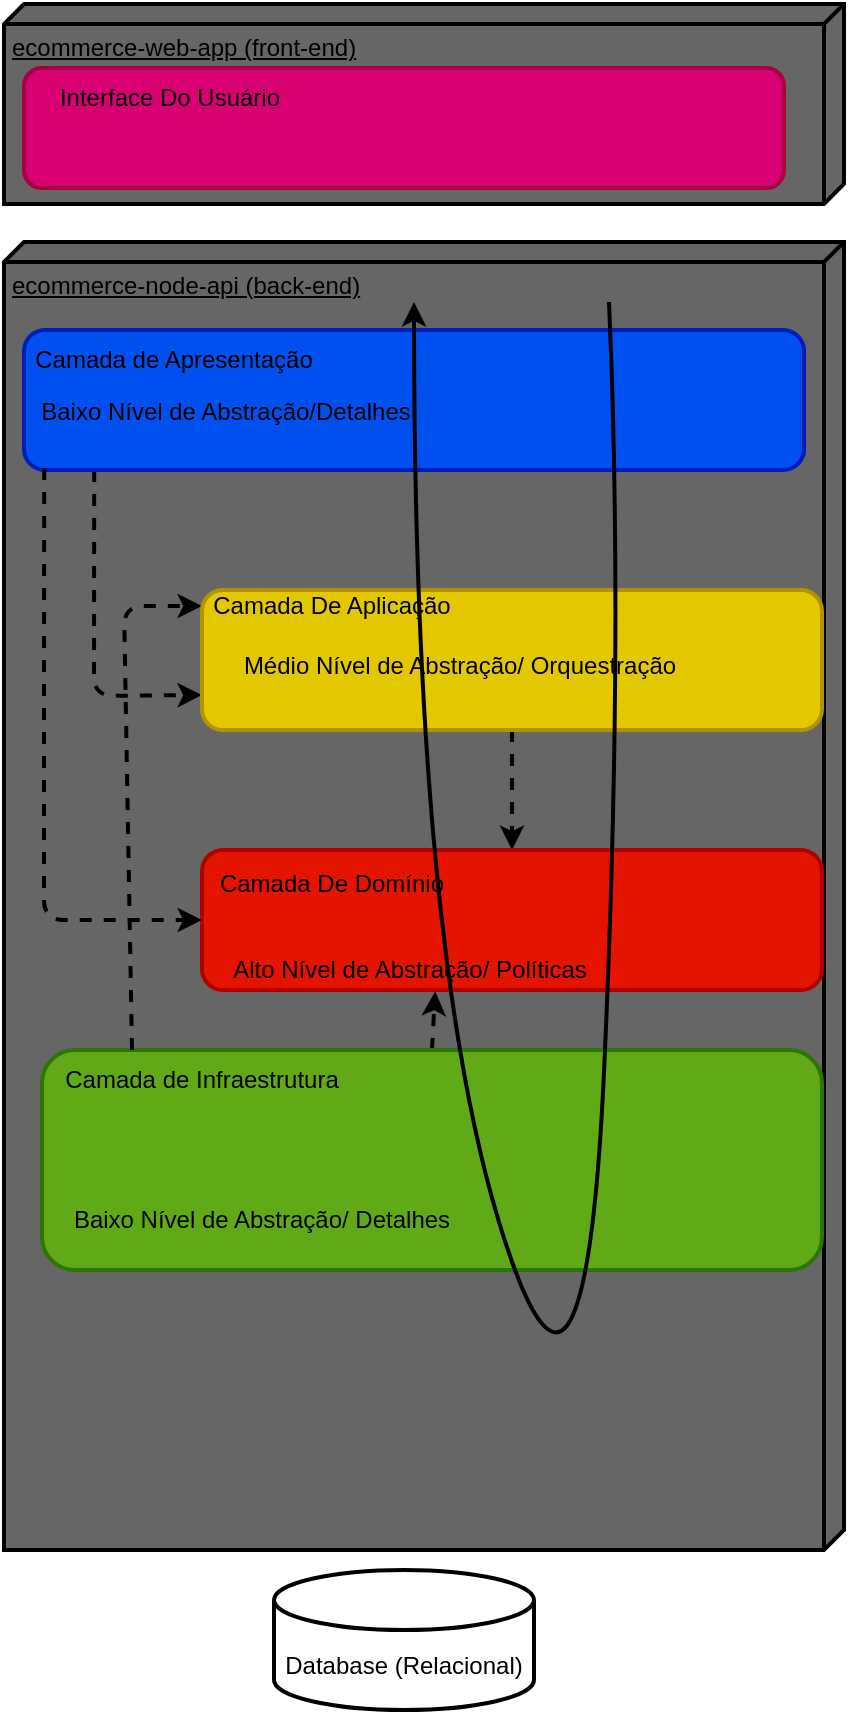 <mxfile>
    <diagram id="ddDUZ0oviB58H6_pVTwg" name="Arquitetura em camadas">
        <mxGraphModel dx="721" dy="619" grid="1" gridSize="10" guides="1" tooltips="1" connect="1" arrows="1" fold="1" page="1" pageScale="1" pageWidth="850" pageHeight="1100" math="0" shadow="0">
            <root>
                <mxCell id="0"/>
                <mxCell id="1" parent="0"/>
                <mxCell id="2" value="ecommerce-node-api (back-end)" style="verticalAlign=top;align=left;spacingTop=8;spacingLeft=2;spacingRight=12;shape=cube;size=10;direction=south;fontStyle=4;html=1;strokeWidth=2;fillColor=#666666;" parent="1" vertex="1">
                    <mxGeometry x="100" y="176" width="420" height="654" as="geometry"/>
                </mxCell>
                <mxCell id="4" value="ecommerce-web-app (front-end)" style="verticalAlign=top;align=left;spacingTop=8;spacingLeft=2;spacingRight=12;shape=cube;size=10;direction=south;fontStyle=4;html=1;strokeWidth=2;fillColor=#666666;" parent="1" vertex="1">
                    <mxGeometry x="100" y="57" width="420" height="100" as="geometry"/>
                </mxCell>
                <mxCell id="5" value="Database (Relacional)" style="shape=cylinder3;whiteSpace=wrap;html=1;boundedLbl=1;backgroundOutline=1;size=15;strokeWidth=2;" parent="1" vertex="1">
                    <mxGeometry x="235" y="840" width="130" height="70" as="geometry"/>
                </mxCell>
                <mxCell id="43" style="edgeStyle=none;html=1;exitX=0.09;exitY=1;exitDx=0;exitDy=0;exitPerimeter=0;entryX=0;entryY=0.75;entryDx=0;entryDy=0;dashed=1;strokeWidth=2;" parent="1" source="8" target="32" edge="1">
                    <mxGeometry relative="1" as="geometry">
                        <Array as="points">
                            <mxPoint x="145" y="403"/>
                        </Array>
                    </mxGeometry>
                </mxCell>
                <mxCell id="8" value="" style="rounded=1;whiteSpace=wrap;html=1;strokeWidth=2;fillColor=#0050ef;fontColor=#ffffff;strokeColor=#001DBC;points=[[0,0,0,0,0],[0,0.26,0,0,0],[0,0.5,0,0,0],[0,0.74,0,0,0],[0.01,0.96,0,0,0],[0.08,1,0,0,0],[0.09,0,0,0,0],[0.25,0,0,0,0],[0.5,0,0,0,0],[0.75,0,0,0,0],[0.75,1,0,0,0],[1,0,0,0,0],[1,0.26,0,0,0],[1,0.5,0,0,0],[1,0.76,0,0,0],[1,1,0,0,0]];" parent="1" vertex="1">
                    <mxGeometry x="110" y="220" width="390" height="70" as="geometry"/>
                </mxCell>
                <mxCell id="46" style="edgeStyle=none;html=1;exitX=0.5;exitY=0;exitDx=0;exitDy=0;exitPerimeter=0;entryX=0.376;entryY=1.01;entryDx=0;entryDy=0;entryPerimeter=0;dashed=1;strokeWidth=2;" parent="1" source="9" target="35" edge="1">
                    <mxGeometry relative="1" as="geometry"/>
                </mxCell>
                <mxCell id="9" value="" style="rounded=1;whiteSpace=wrap;html=1;strokeWidth=2;fillColor=#60A917;fontColor=#ffffff;strokeColor=#2D7600;points=[[0,0,0,0,0],[0,0.25,0,0,0],[0,0.5,0,0,0],[0,0.75,0,0,0],[0,1,0,0,0],[0.04,0,0,0,-3],[0.25,1,0,0,0],[0.5,0,0,0,0],[0.5,1,0,0,0],[0.75,0,0,0,0],[0.75,1,0,0,0],[1,0,0,0,0],[1,0.25,0,0,0],[1,0.5,0,0,0],[1,0.75,0,0,0],[1,1,0,0,0]];" parent="1" vertex="1">
                    <mxGeometry x="119" y="580" width="390" height="110" as="geometry"/>
                </mxCell>
                <mxCell id="10" value="" style="rounded=1;whiteSpace=wrap;html=1;strokeWidth=2;fillColor=#d80073;fontColor=#ffffff;strokeColor=#A50040;" parent="1" vertex="1">
                    <mxGeometry x="110" y="89" width="380" height="60" as="geometry"/>
                </mxCell>
                <mxCell id="14" value="Interface Do Usuário" style="text;html=1;strokeColor=none;fillColor=none;align=center;verticalAlign=middle;whiteSpace=wrap;rounded=0;strokeWidth=2;" parent="1" vertex="1">
                    <mxGeometry x="108" y="89" width="150" height="30" as="geometry"/>
                </mxCell>
                <mxCell id="15" value="Camada de Apresentação" style="text;html=1;strokeColor=none;fillColor=none;align=center;verticalAlign=middle;whiteSpace=wrap;rounded=0;strokeWidth=2;" parent="1" vertex="1">
                    <mxGeometry x="110" y="220" width="150" height="30" as="geometry"/>
                </mxCell>
                <mxCell id="45" style="edgeStyle=none;html=1;exitX=0.25;exitY=0;exitDx=0;exitDy=0;entryX=0;entryY=0.5;entryDx=0;entryDy=0;dashed=1;strokeWidth=2;" parent="1" source="18" target="33" edge="1">
                    <mxGeometry relative="1" as="geometry">
                        <Array as="points">
                            <mxPoint x="160" y="358"/>
                        </Array>
                    </mxGeometry>
                </mxCell>
                <mxCell id="18" value="Camada de Infraestrutura" style="text;html=1;strokeColor=none;fillColor=none;align=center;verticalAlign=middle;whiteSpace=wrap;rounded=0;strokeWidth=2;" parent="1" vertex="1">
                    <mxGeometry x="129" y="580" width="140" height="30" as="geometry"/>
                </mxCell>
                <mxCell id="44" style="edgeStyle=none;html=1;dashed=1;strokeWidth=2;entryX=0.5;entryY=0;entryDx=0;entryDy=0;" parent="1" source="32" target="35" edge="1">
                    <mxGeometry relative="1" as="geometry">
                        <mxPoint x="354" y="460" as="targetPoint"/>
                    </mxGeometry>
                </mxCell>
                <mxCell id="32" value="" style="rounded=1;whiteSpace=wrap;html=1;strokeWidth=2;fillColor=#e3c800;fontColor=#000000;strokeColor=#B09500;" parent="1" vertex="1">
                    <mxGeometry x="199" y="350" width="310" height="70" as="geometry"/>
                </mxCell>
                <mxCell id="33" value="Camada De Aplicação" style="text;html=1;strokeColor=none;fillColor=none;align=center;verticalAlign=middle;whiteSpace=wrap;rounded=0;" parent="1" vertex="1">
                    <mxGeometry x="199" y="343" width="130" height="30" as="geometry"/>
                </mxCell>
                <mxCell id="35" value="" style="rounded=1;whiteSpace=wrap;html=1;strokeWidth=2;fillColor=#e51400;fontColor=#ffffff;strokeColor=#B20000;" parent="1" vertex="1">
                    <mxGeometry x="199" y="480" width="310" height="70" as="geometry"/>
                </mxCell>
                <mxCell id="36" value="Camada De Domínio" style="text;html=1;strokeColor=none;fillColor=none;align=center;verticalAlign=middle;whiteSpace=wrap;rounded=0;" parent="1" vertex="1">
                    <mxGeometry x="205" y="482" width="118" height="30" as="geometry"/>
                </mxCell>
                <mxCell id="37" value="Alto Nível de Abstração/ Políticas" style="text;html=1;strokeColor=none;fillColor=none;align=center;verticalAlign=middle;whiteSpace=wrap;rounded=0;" parent="1" vertex="1">
                    <mxGeometry x="206" y="525" width="194" height="30" as="geometry"/>
                </mxCell>
                <mxCell id="38" value="Baixo Nível de Abstração/ Detalhes" style="text;html=1;strokeColor=none;fillColor=none;align=center;verticalAlign=middle;whiteSpace=wrap;rounded=0;" parent="1" vertex="1">
                    <mxGeometry x="128" y="650" width="202" height="30" as="geometry"/>
                </mxCell>
                <mxCell id="39" value="Baixo Nível de Abstração/Detalhes" style="text;html=1;strokeColor=none;fillColor=none;align=center;verticalAlign=middle;whiteSpace=wrap;rounded=0;" parent="1" vertex="1">
                    <mxGeometry x="112" y="246" width="198" height="30" as="geometry"/>
                </mxCell>
                <mxCell id="47" value="" style="curved=1;endArrow=classic;html=1;strokeWidth=2;exitX=0.75;exitY=0;exitDx=0;exitDy=0;exitPerimeter=0;entryX=0.5;entryY=0;entryDx=0;entryDy=0;entryPerimeter=0;" parent="1" edge="1">
                    <mxGeometry width="50" height="50" relative="1" as="geometry">
                        <mxPoint x="402.5" y="206" as="sourcePoint"/>
                        <mxPoint x="305" y="206" as="targetPoint"/>
                        <Array as="points">
                            <mxPoint x="410" y="376"/>
                            <mxPoint x="390" y="806"/>
                            <mxPoint x="305" y="526"/>
                        </Array>
                    </mxGeometry>
                </mxCell>
                <mxCell id="50" style="edgeStyle=none;html=1;exitX=0.09;exitY=1;exitDx=0;exitDy=0;exitPerimeter=0;entryX=0;entryY=0.5;entryDx=0;entryDy=0;dashed=1;strokeWidth=2;" parent="1" target="35" edge="1">
                    <mxGeometry relative="1" as="geometry">
                        <mxPoint x="120.1" y="289" as="sourcePoint"/>
                        <mxPoint x="174" y="401.5" as="targetPoint"/>
                        <Array as="points">
                            <mxPoint x="120" y="402"/>
                            <mxPoint x="120" y="515"/>
                        </Array>
                    </mxGeometry>
                </mxCell>
                <mxCell id="PRyIJkR5ZUtZD0jD_O2o-50" value="Médio Nível de Abstração/ Orquestração" style="text;html=1;strokeColor=none;fillColor=none;align=center;verticalAlign=middle;whiteSpace=wrap;rounded=0;" parent="1" vertex="1">
                    <mxGeometry x="206" y="373" width="244" height="30" as="geometry"/>
                </mxCell>
            </root>
        </mxGraphModel>
    </diagram>
    <diagram name="Arquitetura em Hexagonal" id="o11fhxP_GC8ciULLZor4">
        <mxGraphModel dx="1204" dy="1984" grid="1" gridSize="10" guides="1" tooltips="1" connect="1" arrows="1" fold="1" page="1" pageScale="1" pageWidth="850" pageHeight="1100" math="0" shadow="0">
            <root>
                <mxCell id="tC848CAqKd5zq7unI5WD-0"/>
                <mxCell id="tC848CAqKd5zq7unI5WD-1" parent="tC848CAqKd5zq7unI5WD-0"/>
                <mxCell id="tSpNc62gYQ9kwC4Bi7KC-8" style="edgeStyle=none;html=1;exitX=0;exitY=0;exitDx=0;exitDy=330;exitPerimeter=0;entryX=0.5;entryY=0;entryDx=0;entryDy=0;fontFamily=Helvetica;fontSize=12;fontColor=default;endArrow=none;endFill=0;" parent="tC848CAqKd5zq7unI5WD-1" source="tC848CAqKd5zq7unI5WD-2" target="4fA0GQ-itj5hUXOicgAi-0" edge="1">
                    <mxGeometry relative="1" as="geometry"/>
                </mxCell>
                <mxCell id="tSpNc62gYQ9kwC4Bi7KC-9" style="edgeStyle=none;html=1;entryX=0.5;entryY=0;entryDx=0;entryDy=0;fontFamily=Helvetica;fontSize=12;fontColor=default;endArrow=none;endFill=0;exitX=0.5;exitY=0;exitDx=0;exitDy=0;" parent="tC848CAqKd5zq7unI5WD-1" source="By7jdL-Fttb47xRQV21P-1" target="4fA0GQ-itj5hUXOicgAi-0" edge="1">
                    <mxGeometry relative="1" as="geometry"/>
                </mxCell>
                <mxCell id="tC848CAqKd5zq7unI5WD-2" value="ecommerce-node-api (back-end)" style="verticalAlign=top;align=left;spacingTop=8;spacingLeft=2;spacingRight=12;shape=cube;size=10;direction=south;fontStyle=4;html=1;strokeWidth=2;fillColor=#666666;" parent="tC848CAqKd5zq7unI5WD-1" vertex="1">
                    <mxGeometry x="38" y="-30" width="670" height="810" as="geometry"/>
                </mxCell>
                <mxCell id="tC848CAqKd5zq7unI5WD-3" value="ecommerce-web-app (front-end)" style="verticalAlign=top;align=left;spacingTop=8;spacingLeft=2;spacingRight=12;shape=cube;size=10;direction=south;fontStyle=4;html=1;strokeWidth=2;fillColor=#666666;" parent="tC848CAqKd5zq7unI5WD-1" vertex="1">
                    <mxGeometry x="44" y="-142" width="664" height="100" as="geometry"/>
                </mxCell>
                <mxCell id="tC848CAqKd5zq7unI5WD-4" value="Database (Relacional)" style="shape=cylinder3;whiteSpace=wrap;html=1;boundedLbl=1;backgroundOutline=1;size=15;strokeWidth=2;" parent="tC848CAqKd5zq7unI5WD-1" vertex="1">
                    <mxGeometry x="313" y="810" width="130" height="70" as="geometry"/>
                </mxCell>
                <mxCell id="tC848CAqKd5zq7unI5WD-9" value="" style="rounded=1;whiteSpace=wrap;html=1;strokeWidth=2;fillColor=#d80073;fontColor=#ffffff;strokeColor=#A50040;" parent="tC848CAqKd5zq7unI5WD-1" vertex="1">
                    <mxGeometry x="49" y="-110" width="634" height="60" as="geometry"/>
                </mxCell>
                <mxCell id="tC848CAqKd5zq7unI5WD-10" value="Interface Do Usuário" style="text;html=1;strokeColor=none;fillColor=none;align=center;verticalAlign=middle;whiteSpace=wrap;rounded=0;strokeWidth=2;" parent="tC848CAqKd5zq7unI5WD-1" vertex="1">
                    <mxGeometry x="90" y="-107" width="150" height="30" as="geometry"/>
                </mxCell>
                <mxCell id="tSpNc62gYQ9kwC4Bi7KC-10" style="edgeStyle=none;html=1;entryX=0.5;entryY=0;entryDx=0;entryDy=0;fontFamily=Helvetica;fontSize=12;fontColor=default;endArrow=none;endFill=0;" parent="tC848CAqKd5zq7unI5WD-1" source="By7jdL-Fttb47xRQV21P-1" target="4fA0GQ-itj5hUXOicgAi-0" edge="1">
                    <mxGeometry relative="1" as="geometry"/>
                </mxCell>
                <mxCell id="tSpNc62gYQ9kwC4Bi7KC-12" style="edgeStyle=none;html=1;entryX=0.5;entryY=0;entryDx=0;entryDy=0;fontFamily=Helvetica;fontSize=12;fontColor=default;endArrow=none;endFill=0;" parent="tC848CAqKd5zq7unI5WD-1" source="By7jdL-Fttb47xRQV21P-1" target="4fA0GQ-itj5hUXOicgAi-0" edge="1">
                    <mxGeometry relative="1" as="geometry"/>
                </mxCell>
                <mxCell id="tSpNc62gYQ9kwC4Bi7KC-13" style="edgeStyle=none;html=1;entryX=0.5;entryY=0;entryDx=0;entryDy=0;fontFamily=Helvetica;fontSize=12;fontColor=default;endArrow=none;endFill=0;" parent="tC848CAqKd5zq7unI5WD-1" source="By7jdL-Fttb47xRQV21P-1" target="4fA0GQ-itj5hUXOicgAi-0" edge="1">
                    <mxGeometry relative="1" as="geometry"/>
                </mxCell>
                <mxCell id="tSpNc62gYQ9kwC4Bi7KC-14" style="edgeStyle=none;html=1;entryX=0.5;entryY=0;entryDx=0;entryDy=0;fontFamily=Helvetica;fontSize=12;fontColor=default;endArrow=none;endFill=0;" parent="tC848CAqKd5zq7unI5WD-1" source="By7jdL-Fttb47xRQV21P-1" target="4fA0GQ-itj5hUXOicgAi-0" edge="1">
                    <mxGeometry relative="1" as="geometry"/>
                </mxCell>
                <mxCell id="tSpNc62gYQ9kwC4Bi7KC-16" style="edgeStyle=none;html=1;entryX=0.5;entryY=0;entryDx=0;entryDy=0;fontFamily=Helvetica;fontSize=12;fontColor=default;endArrow=none;endFill=0;" parent="tC848CAqKd5zq7unI5WD-1" source="By7jdL-Fttb47xRQV21P-1" target="4fA0GQ-itj5hUXOicgAi-0" edge="1">
                    <mxGeometry relative="1" as="geometry"/>
                </mxCell>
                <mxCell id="tSpNc62gYQ9kwC4Bi7KC-18" style="edgeStyle=none;html=1;entryX=0.5;entryY=0;entryDx=0;entryDy=0;fontFamily=Helvetica;fontSize=12;fontColor=default;endArrow=none;endFill=0;" parent="tC848CAqKd5zq7unI5WD-1" source="By7jdL-Fttb47xRQV21P-1" target="4fA0GQ-itj5hUXOicgAi-0" edge="1">
                    <mxGeometry relative="1" as="geometry"/>
                </mxCell>
                <mxCell id="tSpNc62gYQ9kwC4Bi7KC-19" style="edgeStyle=none;html=1;entryX=0.463;entryY=0.008;entryDx=0;entryDy=0;entryPerimeter=0;fontFamily=Helvetica;fontSize=12;fontColor=default;endArrow=none;endFill=0;" parent="tC848CAqKd5zq7unI5WD-1" source="By7jdL-Fttb47xRQV21P-1" target="WQYb9SmWiDnAvEfY5R4w-0" edge="1">
                    <mxGeometry relative="1" as="geometry"/>
                </mxCell>
                <mxCell id="tSpNc62gYQ9kwC4Bi7KC-20" style="edgeStyle=none;html=1;entryX=0.5;entryY=0;entryDx=0;entryDy=0;fontFamily=Helvetica;fontSize=12;fontColor=default;endArrow=none;endFill=0;" parent="tC848CAqKd5zq7unI5WD-1" source="By7jdL-Fttb47xRQV21P-1" target="4fA0GQ-itj5hUXOicgAi-0" edge="1">
                    <mxGeometry relative="1" as="geometry"/>
                </mxCell>
                <mxCell id="tSpNc62gYQ9kwC4Bi7KC-21" style="edgeStyle=none;html=1;entryX=0.5;entryY=0;entryDx=0;entryDy=0;fontFamily=Helvetica;fontSize=12;fontColor=default;endArrow=none;endFill=0;" parent="tC848CAqKd5zq7unI5WD-1" source="By7jdL-Fttb47xRQV21P-1" target="4fA0GQ-itj5hUXOicgAi-0" edge="1">
                    <mxGeometry relative="1" as="geometry"/>
                </mxCell>
                <mxCell id="By7jdL-Fttb47xRQV21P-1" value="" style="shape=hexagon;perimeter=hexagonPerimeter2;whiteSpace=wrap;html=1;fixedSize=1;rounded=1;strokeColor=#FFFFFF;strokeWidth=3;fillColor=#0050EF;gradientColor=#60A917;gradientDirection=south;size=40;arcSize=22;" parent="tC848CAqKd5zq7unI5WD-1" vertex="1">
                    <mxGeometry x="90" y="280" width="590" height="440" as="geometry"/>
                </mxCell>
                <mxCell id="tSpNc62gYQ9kwC4Bi7KC-2" style="edgeStyle=none;html=1;" parent="tC848CAqKd5zq7unI5WD-1" source="4fA0GQ-itj5hUXOicgAi-0" target="By7jdL-Fttb47xRQV21P-1" edge="1">
                    <mxGeometry relative="1" as="geometry"/>
                </mxCell>
                <mxCell id="tSpNc62gYQ9kwC4Bi7KC-3" style="edgeStyle=none;html=1;entryX=0;entryY=0.5;entryDx=0;entryDy=0;verticalAlign=bottom;fontFamily=Helvetica;endArrow=none;endFill=0;" parent="tC848CAqKd5zq7unI5WD-1" source="4fA0GQ-itj5hUXOicgAi-0" target="By7jdL-Fttb47xRQV21P-1" edge="1">
                    <mxGeometry relative="1" as="geometry"/>
                </mxCell>
                <mxCell id="tSpNc62gYQ9kwC4Bi7KC-5" style="edgeStyle=none;html=1;entryX=1;entryY=0.489;entryDx=0;entryDy=0;entryPerimeter=0;fontFamily=Helvetica;endArrow=none;endFill=0;" parent="tC848CAqKd5zq7unI5WD-1" source="4fA0GQ-itj5hUXOicgAi-0" target="By7jdL-Fttb47xRQV21P-1" edge="1">
                    <mxGeometry relative="1" as="geometry"/>
                </mxCell>
                <mxCell id="4fA0GQ-itj5hUXOicgAi-0" value="" style="shape=hexagon;perimeter=hexagonPerimeter2;fixedSize=1;rounded=1;strokeColor=default;strokeWidth=3;fillColor=#E3C800;gradientColor=none;size=30;arcSize=23;labelBorderColor=none;labelBackgroundColor=none;horizontal=1;verticalAlign=top;align=center;fontFamily=Helvetica;whiteSpace=wrap;html=1;fontColor=default;fontSize=12;perimeterSpacing=0;dashed=1;" parent="tC848CAqKd5zq7unI5WD-1" vertex="1">
                    <mxGeometry x="180" y="357.5" width="410" height="275" as="geometry"/>
                </mxCell>
                <mxCell id="WQYb9SmWiDnAvEfY5R4w-0" value="" style="shape=hexagon;perimeter=hexagonPerimeter2;whiteSpace=wrap;html=1;fixedSize=1;rounded=1;fillColor=#E51400;strokeColor=#FFFFFF;strokeWidth=3;size=20;" parent="tC848CAqKd5zq7unI5WD-1" vertex="1">
                    <mxGeometry x="256" y="430" width="280" height="150" as="geometry"/>
                </mxCell>
                <mxCell id="tC848CAqKd5zq7unI5WD-18" value="Camada De Domínio" style="text;html=1;strokeColor=none;fillColor=none;align=center;verticalAlign=middle;whiteSpace=wrap;rounded=0;" parent="tC848CAqKd5zq7unI5WD-1" vertex="1">
                    <mxGeometry x="255" y="467.5" width="132" height="30" as="geometry"/>
                </mxCell>
                <mxCell id="tC848CAqKd5zq7unI5WD-16" value="Camada De Aplicação" style="text;html=1;strokeColor=none;fillColor=none;align=center;verticalAlign=middle;whiteSpace=wrap;rounded=0;" parent="tC848CAqKd5zq7unI5WD-1" vertex="1">
                    <mxGeometry x="209" y="368" width="130" height="30" as="geometry"/>
                </mxCell>
                <mxCell id="OmsNStysPAu6DDV3SkpG-0" value="Médio nível de abstração/ orquestração" style="text;html=1;strokeColor=none;fillColor=none;align=center;verticalAlign=middle;whiteSpace=wrap;rounded=0;" parent="tC848CAqKd5zq7unI5WD-1" vertex="1">
                    <mxGeometry x="213" y="392" width="214" height="12" as="geometry"/>
                </mxCell>
                <mxCell id="By7jdL-Fttb47xRQV21P-0" value="Alto nível de abstração/ politicas" style="text;html=1;strokeColor=none;fillColor=none;align=center;verticalAlign=middle;whiteSpace=wrap;rounded=0;" parent="tC848CAqKd5zq7unI5WD-1" vertex="1">
                    <mxGeometry x="252" y="488" width="194" height="30" as="geometry"/>
                </mxCell>
                <mxCell id="5DMR4GwdgZCowQLA-XQv-0" value="Camada de Infraestrutura" style="text;html=1;strokeColor=none;fillColor=none;align=center;verticalAlign=middle;whiteSpace=wrap;rounded=0;strokeWidth=2;" parent="tC848CAqKd5zq7unI5WD-1" vertex="1">
                    <mxGeometry x="128" y="660" width="140" height="30" as="geometry"/>
                </mxCell>
                <mxCell id="5DMR4GwdgZCowQLA-XQv-1" value="Baixo nível de abstração/ detalhes" style="text;html=1;strokeColor=none;fillColor=none;align=center;verticalAlign=middle;whiteSpace=wrap;rounded=0;" parent="tC848CAqKd5zq7unI5WD-1" vertex="1">
                    <mxGeometry x="121" y="680" width="202" height="30" as="geometry"/>
                </mxCell>
                <mxCell id="tSpNc62gYQ9kwC4Bi7KC-0" value="Camada de Apresentação" style="text;html=1;strokeColor=none;fillColor=none;align=center;verticalAlign=middle;whiteSpace=wrap;rounded=0;strokeWidth=2;" parent="tC848CAqKd5zq7unI5WD-1" vertex="1">
                    <mxGeometry x="125" y="290" width="150" height="30" as="geometry"/>
                </mxCell>
                <mxCell id="tSpNc62gYQ9kwC4Bi7KC-1" value="Baixo nível de abstração/detalhes" style="text;html=1;strokeColor=none;fillColor=none;align=center;verticalAlign=middle;whiteSpace=wrap;rounded=0;" parent="tC848CAqKd5zq7unI5WD-1" vertex="1">
                    <mxGeometry x="122" y="314" width="198" height="30" as="geometry"/>
                </mxCell>
                <mxCell id="tSpNc62gYQ9kwC4Bi7KC-6" value="Casos de usos" style="text;html=1;strokeColor=none;fillColor=none;align=center;verticalAlign=middle;whiteSpace=wrap;rounded=0;strokeWidth=3;fontFamily=Helvetica;fontStyle=5" parent="tC848CAqKd5zq7unI5WD-1" vertex="1">
                    <mxGeometry x="200" y="404" width="92" height="30" as="geometry"/>
                </mxCell>
                <mxCell id="tSpNc62gYQ9kwC4Bi7KC-23" style="edgeStyle=none;html=1;fontFamily=Helvetica;fontSize=12;fontColor=default;endArrow=none;endFill=0;entryX=0.5;entryY=0;entryDx=0;entryDy=0;startArrow=block;startFill=1;exitX=0.5;exitY=0;exitDx=0;exitDy=0;dashed=1;" parent="tC848CAqKd5zq7unI5WD-1" edge="1">
                    <mxGeometry relative="1" as="geometry">
                        <mxPoint x="374" y="357.5" as="sourcePoint"/>
                        <mxPoint x="374" y="280" as="targetPoint"/>
                    </mxGeometry>
                </mxCell>
                <mxCell id="tSpNc62gYQ9kwC4Bi7KC-24" style="edgeStyle=none;html=1;fontFamily=Helvetica;fontSize=12;fontColor=default;endArrow=none;endFill=0;entryX=0.5;entryY=0;entryDx=0;entryDy=0;startArrow=block;startFill=1;exitX=0.5;exitY=0;exitDx=0;exitDy=0;dashed=1;" parent="tC848CAqKd5zq7unI5WD-1" edge="1">
                    <mxGeometry relative="1" as="geometry">
                        <mxPoint x="374" y="431.5" as="sourcePoint"/>
                        <mxPoint x="374" y="354" as="targetPoint"/>
                    </mxGeometry>
                </mxCell>
                <mxCell id="tSpNc62gYQ9kwC4Bi7KC-25" style="edgeStyle=none;html=1;fontFamily=Helvetica;fontSize=12;fontColor=default;endArrow=none;endFill=0;entryX=0.529;entryY=1.004;entryDx=0;entryDy=0;startArrow=block;startFill=1;dashed=1;exitX=0.548;exitY=1.001;exitDx=0;exitDy=0;exitPerimeter=0;entryPerimeter=0;" parent="tC848CAqKd5zq7unI5WD-1" edge="1">
                    <mxGeometry relative="1" as="geometry">
                        <mxPoint x="389.68" y="632.775" as="sourcePoint"/>
                        <mxPoint x="390.11" y="721.76" as="targetPoint"/>
                    </mxGeometry>
                </mxCell>
                <mxCell id="tSpNc62gYQ9kwC4Bi7KC-26" style="edgeStyle=none;html=1;fontFamily=Helvetica;fontSize=12;fontColor=default;endArrow=none;endFill=0;startArrow=block;startFill=1;dashed=1;exitX=0.548;exitY=1.001;exitDx=0;exitDy=0;exitPerimeter=0;" parent="tC848CAqKd5zq7unI5WD-1" edge="1">
                    <mxGeometry relative="1" as="geometry">
                        <mxPoint x="389.68" y="578.775" as="sourcePoint"/>
                        <mxPoint x="390" y="636" as="targetPoint"/>
                    </mxGeometry>
                </mxCell>
                <mxCell id="u6601gidu-K6xZcGlj81-0" value="" style="rounded=1;whiteSpace=wrap;html=1;strokeWidth=2;fillColor=#0050ef;fontColor=#ffffff;strokeColor=#001DBC;points=[[0,0,0,0,0],[0,0.26,0,0,0],[0,0.5,0,0,0],[0,0.74,0,0,0],[0.01,0.96,0,0,0],[0.08,1,0,0,0],[0.09,0,0,0,0],[0.25,0,0,0,0],[0.5,0,0,0,0],[0.75,0,0,0,0],[0.75,1,0,0,0],[1,0,0,0,0],[1,0.26,0,0,0],[1,0.5,0,0,0],[1,0.76,0,0,0],[1,1,0,0,0]];" parent="tC848CAqKd5zq7unI5WD-1" vertex="1">
                    <mxGeometry x="187" y="1162" width="213" height="70" as="geometry"/>
                </mxCell>
                <mxCell id="u6601gidu-K6xZcGlj81-1" value="" style="rounded=1;whiteSpace=wrap;html=1;strokeWidth=2;fillColor=#60A917;fontColor=#ffffff;strokeColor=#2D7600;points=[[0,0,0,0,0],[0,0.25,0,0,0],[0,0.5,0,0,0],[0,0.75,0,0,0],[0,1,0,0,0],[0.04,0,0,0,-3],[0.25,1,0,0,0],[0.5,0,0,0,0],[0.5,1,0,0,0],[0.75,0,0,0,0],[0.75,1,0,0,0],[1,0,0,0,0],[1,0.25,0,0,0],[1,0.5,0,0,0],[1,0.75,0,0,0],[1,1,0,0,0]];" parent="tC848CAqKd5zq7unI5WD-1" vertex="1">
                    <mxGeometry x="401" y="1162" width="199" height="68" as="geometry"/>
                </mxCell>
                <mxCell id="u6601gidu-K6xZcGlj81-2" value="Camada de Apresentação" style="text;html=1;strokeColor=none;fillColor=none;align=center;verticalAlign=middle;whiteSpace=wrap;rounded=0;strokeWidth=2;" parent="tC848CAqKd5zq7unI5WD-1" vertex="1">
                    <mxGeometry x="187" y="1162" width="150" height="30" as="geometry"/>
                </mxCell>
                <mxCell id="u6601gidu-K6xZcGlj81-3" value="Camada de Infraestrutura" style="text;html=1;strokeColor=none;fillColor=none;align=center;verticalAlign=middle;whiteSpace=wrap;rounded=0;strokeWidth=2;" parent="tC848CAqKd5zq7unI5WD-1" vertex="1">
                    <mxGeometry x="411" y="1162" width="139" height="30" as="geometry"/>
                </mxCell>
                <mxCell id="u6601gidu-K6xZcGlj81-4" value="" style="rounded=1;whiteSpace=wrap;html=1;strokeWidth=2;fillColor=#e3c800;fontColor=#000000;strokeColor=#B09500;" parent="tC848CAqKd5zq7unI5WD-1" vertex="1">
                    <mxGeometry x="190" y="1092" width="405" height="70" as="geometry"/>
                </mxCell>
                <mxCell id="u6601gidu-K6xZcGlj81-5" value="Camada De Aplicação" style="text;html=1;strokeColor=none;fillColor=none;align=center;verticalAlign=middle;whiteSpace=wrap;rounded=0;" parent="tC848CAqKd5zq7unI5WD-1" vertex="1">
                    <mxGeometry x="190" y="1085" width="130" height="30" as="geometry"/>
                </mxCell>
                <mxCell id="u6601gidu-K6xZcGlj81-6" value="" style="rounded=1;whiteSpace=wrap;html=1;strokeWidth=2;fillColor=#e51400;fontColor=#ffffff;strokeColor=#B20000;" parent="tC848CAqKd5zq7unI5WD-1" vertex="1">
                    <mxGeometry x="235" y="1020" width="310" height="70" as="geometry"/>
                </mxCell>
                <mxCell id="u6601gidu-K6xZcGlj81-7" value="Camada De Domínio" style="text;html=1;strokeColor=none;fillColor=none;align=center;verticalAlign=middle;whiteSpace=wrap;rounded=0;" parent="tC848CAqKd5zq7unI5WD-1" vertex="1">
                    <mxGeometry x="237" y="1017" width="118" height="30" as="geometry"/>
                </mxCell>
                <mxCell id="u6601gidu-K6xZcGlj81-8" value="Alto Nível de Abstração/ Políticas" style="text;html=1;strokeColor=none;fillColor=none;align=center;verticalAlign=middle;whiteSpace=wrap;rounded=0;" parent="tC848CAqKd5zq7unI5WD-1" vertex="1">
                    <mxGeometry x="238" y="1060" width="194" height="30" as="geometry"/>
                </mxCell>
                <mxCell id="u6601gidu-K6xZcGlj81-9" value="Baixo Nível de Abstração/ Detalhes" style="text;html=1;strokeColor=none;fillColor=none;align=center;verticalAlign=middle;whiteSpace=wrap;rounded=0;" parent="tC848CAqKd5zq7unI5WD-1" vertex="1">
                    <mxGeometry x="408.5" y="1202" width="202" height="30" as="geometry"/>
                </mxCell>
                <mxCell id="u6601gidu-K6xZcGlj81-10" value="Baixo Nível de Abstração/Detalhes" style="text;html=1;strokeColor=none;fillColor=none;align=center;verticalAlign=middle;whiteSpace=wrap;rounded=0;" parent="tC848CAqKd5zq7unI5WD-1" vertex="1">
                    <mxGeometry x="189" y="1182" width="195" height="36" as="geometry"/>
                </mxCell>
                <mxCell id="u6601gidu-K6xZcGlj81-11" value="Médio Nível de Abstração/ Orquestração" style="text;html=1;strokeColor=none;fillColor=none;align=center;verticalAlign=middle;whiteSpace=wrap;rounded=0;" parent="tC848CAqKd5zq7unI5WD-1" vertex="1">
                    <mxGeometry x="194" y="1115" width="247" height="30" as="geometry"/>
                </mxCell>
                <mxCell id="tC848CAqKd5zq7unI5WD-22" value="" style="curved=1;endArrow=classic;html=1;strokeWidth=2;exitX=0.75;exitY=0;exitDx=0;exitDy=0;exitPerimeter=0;entryX=0.5;entryY=0;entryDx=0;entryDy=0;entryPerimeter=0;" parent="tC848CAqKd5zq7unI5WD-1" edge="1">
                    <mxGeometry width="50" height="50" relative="1" as="geometry">
                        <mxPoint x="497.5" y="250" as="sourcePoint"/>
                        <mxPoint x="400" y="250" as="targetPoint"/>
                        <Array as="points">
                            <mxPoint x="505" y="420"/>
                            <mxPoint x="485" y="850"/>
                            <mxPoint x="400" y="570"/>
                        </Array>
                    </mxGeometry>
                </mxCell>
            </root>
        </mxGraphModel>
    </diagram>
</mxfile>